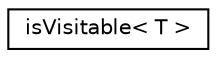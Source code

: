 digraph "Graphical Class Hierarchy"
{
 // LATEX_PDF_SIZE
  edge [fontname="Helvetica",fontsize="10",labelfontname="Helvetica",labelfontsize="10"];
  node [fontname="Helvetica",fontsize="10",shape=record];
  rankdir="LR";
  Node0 [label="isVisitable\< T \>",height=0.2,width=0.4,color="black", fillcolor="white", style="filled",URL="$structisVisitable.html",tooltip=" "];
}
